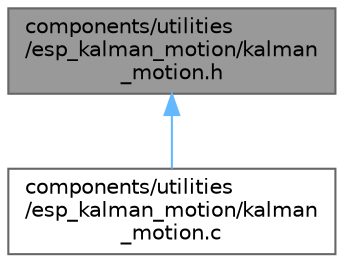 digraph "components/utilities/esp_kalman_motion/kalman_motion.h"
{
 // LATEX_PDF_SIZE
  bgcolor="transparent";
  edge [fontname=Helvetica,fontsize=10,labelfontname=Helvetica,labelfontsize=10];
  node [fontname=Helvetica,fontsize=10,shape=box,height=0.2,width=0.4];
  Node1 [id="Node000001",label="components/utilities\l/esp_kalman_motion/kalman\l_motion.h",height=0.2,width=0.4,color="gray40", fillcolor="grey60", style="filled", fontcolor="black",tooltip=" "];
  Node1 -> Node2 [id="edge1_Node000001_Node000002",dir="back",color="steelblue1",style="solid",tooltip=" "];
  Node2 [id="Node000002",label="components/utilities\l/esp_kalman_motion/kalman\l_motion.c",height=0.2,width=0.4,color="grey40", fillcolor="white", style="filled",URL="$kalman__motion_8c.html",tooltip=" "];
}
